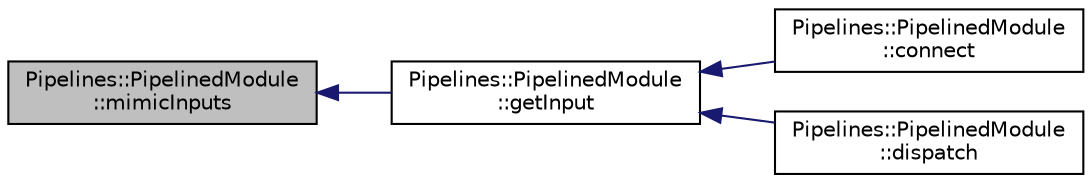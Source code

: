 digraph "Pipelines::PipelinedModule::mimicInputs"
{
 // INTERACTIVE_SVG=YES
  edge [fontname="Helvetica",fontsize="10",labelfontname="Helvetica",labelfontsize="10"];
  node [fontname="Helvetica",fontsize="10",shape=record];
  rankdir="LR";
  Node1 [label="Pipelines::PipelinedModule\l::mimicInputs",height=0.2,width=0.4,color="black", fillcolor="grey75", style="filled", fontcolor="black"];
  Node1 -> Node2 [dir="back",color="midnightblue",fontsize="10",style="solid",fontname="Helvetica"];
  Node2 [label="Pipelines::PipelinedModule\l::getInput",height=0.2,width=0.4,color="black", fillcolor="white", style="filled",URL="$class_pipelines_1_1_pipelined_module.html#adbf5da1a0377caea5bb050c54d15a701"];
  Node2 -> Node3 [dir="back",color="midnightblue",fontsize="10",style="solid",fontname="Helvetica"];
  Node3 [label="Pipelines::PipelinedModule\l::connect",height=0.2,width=0.4,color="black", fillcolor="white", style="filled",URL="$class_pipelines_1_1_pipelined_module.html#a35adc574ffb660eae3ec0bf8991f72cf"];
  Node2 -> Node4 [dir="back",color="midnightblue",fontsize="10",style="solid",fontname="Helvetica"];
  Node4 [label="Pipelines::PipelinedModule\l::dispatch",height=0.2,width=0.4,color="black", fillcolor="white", style="filled",URL="$class_pipelines_1_1_pipelined_module.html#ae55029b7f7a10aac7d41e03c64034047"];
}
